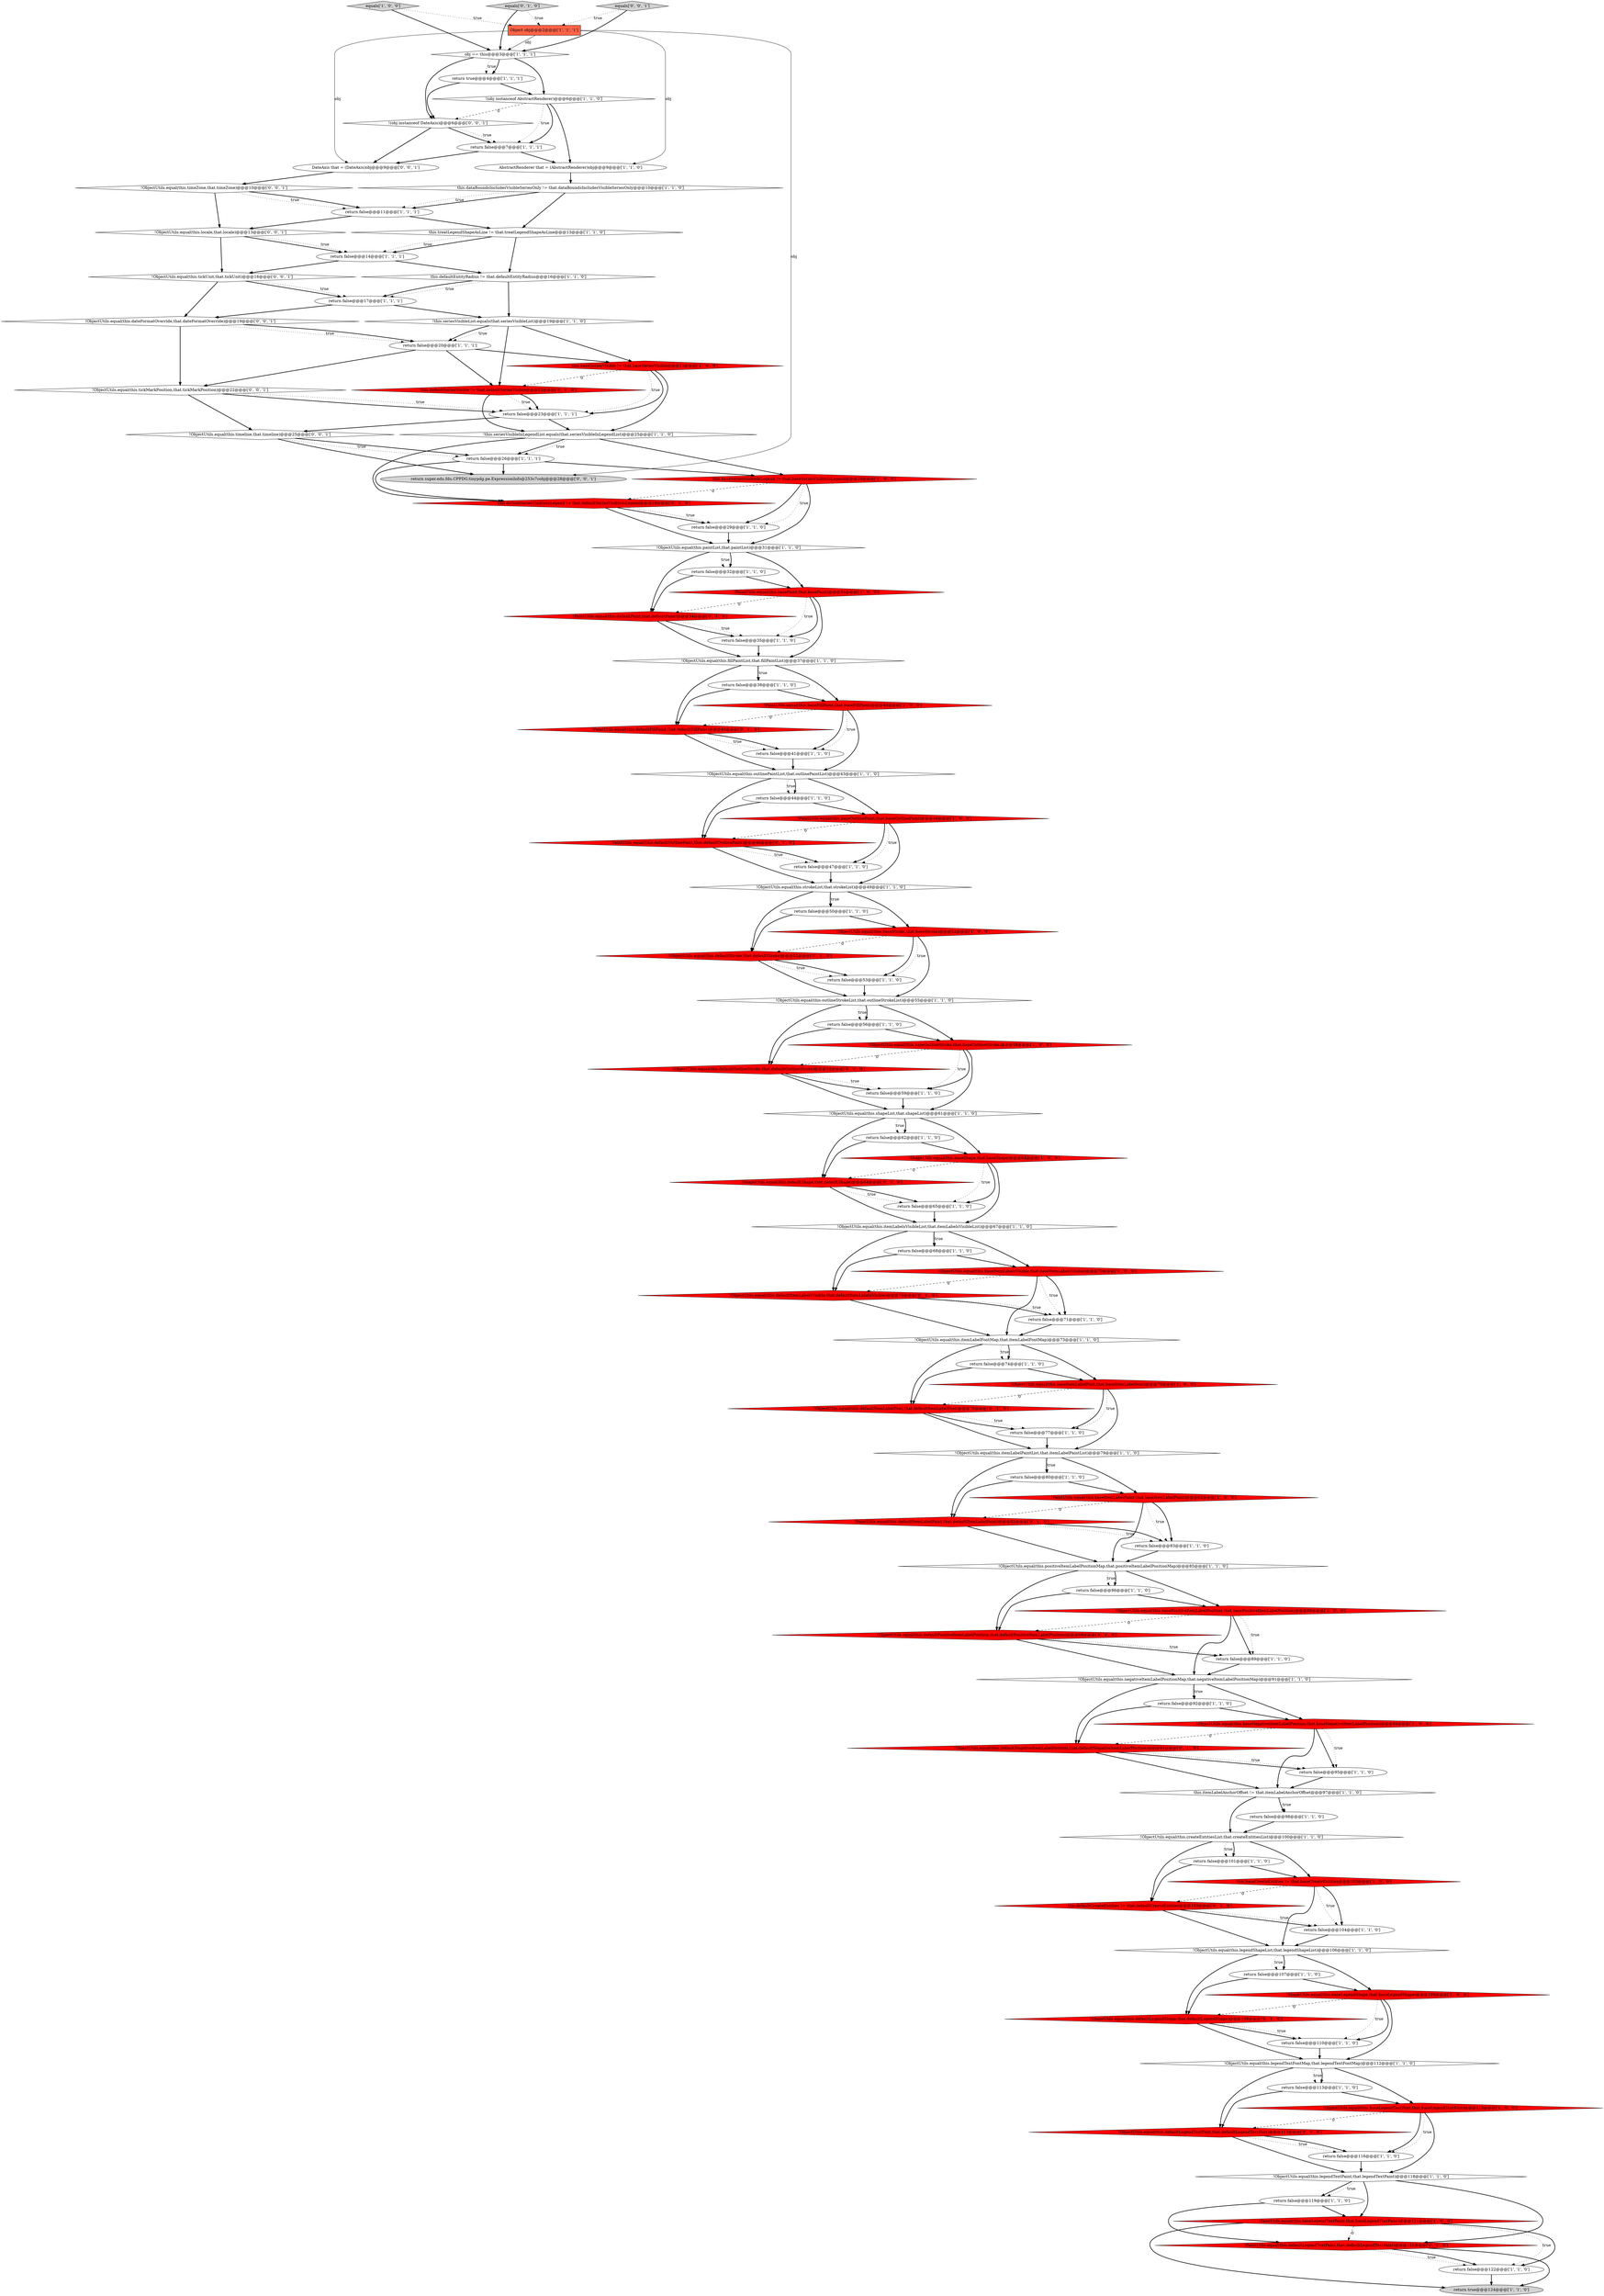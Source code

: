 digraph {
92 [style = filled, label = "!ObjectUtils.equal(this.defaultOutlineStroke,that.defaultOutlineStroke)@@@58@@@['0', '1', '0']", fillcolor = red, shape = diamond image = "AAA1AAABBB2BBB"];
94 [style = filled, label = "!ShapeUtils.equal(this.defaultShape,that.defaultShape)@@@64@@@['0', '1', '0']", fillcolor = red, shape = diamond image = "AAA1AAABBB2BBB"];
74 [style = filled, label = "Object obj@@@2@@@['1', '1', '1']", fillcolor = tomato, shape = box image = "AAA0AAABBB1BBB"];
96 [style = filled, label = "!PaintUtils.equal(this.defaultFillPaint,that.defaultFillPaint)@@@40@@@['0', '1', '0']", fillcolor = red, shape = diamond image = "AAA1AAABBB2BBB"];
75 [style = filled, label = "return false@@@110@@@['1', '1', '0']", fillcolor = white, shape = ellipse image = "AAA0AAABBB1BBB"];
63 [style = filled, label = "!ObjectUtils.equal(this.baseOutlineStroke,that.baseOutlineStroke)@@@58@@@['1', '0', '0']", fillcolor = red, shape = diamond image = "AAA1AAABBB1BBB"];
80 [style = filled, label = "return true@@@4@@@['1', '1', '1']", fillcolor = white, shape = ellipse image = "AAA0AAABBB1BBB"];
60 [style = filled, label = "return false@@@113@@@['1', '1', '0']", fillcolor = white, shape = ellipse image = "AAA0AAABBB1BBB"];
84 [style = filled, label = "equals['0', '1', '0']", fillcolor = lightgray, shape = diamond image = "AAA0AAABBB2BBB"];
104 [style = filled, label = "equals['0', '0', '1']", fillcolor = lightgray, shape = diamond image = "AAA0AAABBB3BBB"];
15 [style = filled, label = "!PaintUtils.equal(this.baseItemLabelPaint,that.baseItemLabelPaint)@@@82@@@['1', '0', '0']", fillcolor = red, shape = diamond image = "AAA1AAABBB1BBB"];
82 [style = filled, label = "return false@@@86@@@['1', '1', '0']", fillcolor = white, shape = ellipse image = "AAA0AAABBB1BBB"];
38 [style = filled, label = "!ObjectUtils.equal(this.basePositiveItemLabelPosition,that.basePositiveItemLabelPosition)@@@88@@@['1', '0', '0']", fillcolor = red, shape = diamond image = "AAA1AAABBB1BBB"];
77 [style = filled, label = "return false@@@71@@@['1', '1', '0']", fillcolor = white, shape = ellipse image = "AAA0AAABBB1BBB"];
19 [style = filled, label = "return false@@@59@@@['1', '1', '0']", fillcolor = white, shape = ellipse image = "AAA0AAABBB1BBB"];
49 [style = filled, label = "!ObjectUtils.equal(this.legendTextFontMap,that.legendTextFontMap)@@@112@@@['1', '1', '0']", fillcolor = white, shape = diamond image = "AAA0AAABBB1BBB"];
16 [style = filled, label = "return false@@@89@@@['1', '1', '0']", fillcolor = white, shape = ellipse image = "AAA0AAABBB1BBB"];
23 [style = filled, label = "return false@@@17@@@['1', '1', '1']", fillcolor = white, shape = ellipse image = "AAA0AAABBB1BBB"];
110 [style = filled, label = "!ObjectUtils.equal(this.locale,that.locale)@@@13@@@['0', '0', '1']", fillcolor = white, shape = diamond image = "AAA0AAABBB3BBB"];
33 [style = filled, label = "obj == this@@@3@@@['1', '1', '1']", fillcolor = white, shape = diamond image = "AAA0AAABBB1BBB"];
65 [style = filled, label = "!ObjectUtils.equal(this.legendTextPaint,that.legendTextPaint)@@@118@@@['1', '1', '0']", fillcolor = white, shape = diamond image = "AAA0AAABBB1BBB"];
81 [style = filled, label = "return false@@@83@@@['1', '1', '0']", fillcolor = white, shape = ellipse image = "AAA0AAABBB1BBB"];
67 [style = filled, label = "return false@@@104@@@['1', '1', '0']", fillcolor = white, shape = ellipse image = "AAA0AAABBB1BBB"];
45 [style = filled, label = "return false@@@119@@@['1', '1', '0']", fillcolor = white, shape = ellipse image = "AAA0AAABBB1BBB"];
101 [style = filled, label = "!ObjectUtils.equal(this.defaultStroke,that.defaultStroke)@@@52@@@['0', '1', '0']", fillcolor = red, shape = diamond image = "AAA1AAABBB2BBB"];
42 [style = filled, label = "return false@@@95@@@['1', '1', '0']", fillcolor = white, shape = ellipse image = "AAA0AAABBB1BBB"];
26 [style = filled, label = "!ObjectUtils.equal(this.baseLegendTextFont,that.baseLegendTextFont)@@@115@@@['1', '0', '0']", fillcolor = red, shape = diamond image = "AAA1AAABBB1BBB"];
11 [style = filled, label = "return false@@@41@@@['1', '1', '0']", fillcolor = white, shape = ellipse image = "AAA0AAABBB1BBB"];
111 [style = filled, label = "!(obj instanceof DateAxis)@@@6@@@['0', '0', '1']", fillcolor = white, shape = diamond image = "AAA0AAABBB3BBB"];
39 [style = filled, label = "return false@@@7@@@['1', '1', '1']", fillcolor = white, shape = ellipse image = "AAA0AAABBB1BBB"];
55 [style = filled, label = "return false@@@53@@@['1', '1', '0']", fillcolor = white, shape = ellipse image = "AAA0AAABBB1BBB"];
64 [style = filled, label = "!ObjectUtils.equal(this.itemLabelsVisibleList,that.itemLabelsVisibleList)@@@67@@@['1', '1', '0']", fillcolor = white, shape = diamond image = "AAA0AAABBB1BBB"];
90 [style = filled, label = "this.defaultSeriesVisible != that.defaultSeriesVisible@@@22@@@['0', '1', '0']", fillcolor = red, shape = diamond image = "AAA1AAABBB2BBB"];
72 [style = filled, label = "!ShapeUtils.equal(this.baseShape,that.baseShape)@@@64@@@['1', '0', '0']", fillcolor = red, shape = diamond image = "AAA1AAABBB1BBB"];
44 [style = filled, label = "!ObjectUtils.equal(this.paintList,that.paintList)@@@31@@@['1', '1', '0']", fillcolor = white, shape = diamond image = "AAA0AAABBB1BBB"];
107 [style = filled, label = "return super.edu.fdu.CPPDG.tinypdg.pe.ExpressionInfo@253c7cobj@@@28@@@['0', '0', '1']", fillcolor = lightgray, shape = ellipse image = "AAA0AAABBB3BBB"];
8 [style = filled, label = "return false@@@44@@@['1', '1', '0']", fillcolor = white, shape = ellipse image = "AAA0AAABBB1BBB"];
100 [style = filled, label = "!ObjectUtils.equal(this.defaultPositiveItemLabelPosition,that.defaultPositiveItemLabelPosition)@@@88@@@['0', '1', '0']", fillcolor = red, shape = diamond image = "AAA1AAABBB2BBB"];
87 [style = filled, label = "!PaintUtils.equal(this.defaultLegendTextPaint,that.defaultLegendTextPaint)@@@121@@@['0', '1', '0']", fillcolor = red, shape = diamond image = "AAA1AAABBB2BBB"];
98 [style = filled, label = "!PaintUtils.equal(this.defaultItemLabelPaint,that.defaultItemLabelPaint)@@@82@@@['0', '1', '0']", fillcolor = red, shape = diamond image = "AAA1AAABBB2BBB"];
93 [style = filled, label = "!PaintUtils.equal(this.defaultPaint,that.defaultPaint)@@@34@@@['0', '1', '0']", fillcolor = red, shape = diamond image = "AAA1AAABBB2BBB"];
13 [style = filled, label = "!ObjectUtils.equal(this.createEntitiesList,that.createEntitiesList)@@@100@@@['1', '1', '0']", fillcolor = white, shape = diamond image = "AAA0AAABBB1BBB"];
78 [style = filled, label = "!ObjectUtils.equal(this.legendShapeList,that.legendShapeList)@@@106@@@['1', '1', '0']", fillcolor = white, shape = diamond image = "AAA0AAABBB1BBB"];
83 [style = filled, label = "!PaintUtils.equal(this.baseOutlinePaint,that.baseOutlinePaint)@@@46@@@['1', '0', '0']", fillcolor = red, shape = diamond image = "AAA1AAABBB1BBB"];
1 [style = filled, label = "!ObjectUtils.equal(this.strokeList,that.strokeList)@@@49@@@['1', '1', '0']", fillcolor = white, shape = diamond image = "AAA0AAABBB1BBB"];
46 [style = filled, label = "return false@@@26@@@['1', '1', '1']", fillcolor = white, shape = ellipse image = "AAA0AAABBB1BBB"];
6 [style = filled, label = "return false@@@47@@@['1', '1', '0']", fillcolor = white, shape = ellipse image = "AAA0AAABBB1BBB"];
59 [style = filled, label = "return false@@@80@@@['1', '1', '0']", fillcolor = white, shape = ellipse image = "AAA0AAABBB1BBB"];
0 [style = filled, label = "!ObjectUtils.equal(this.outlineStrokeList,that.outlineStrokeList)@@@55@@@['1', '1', '0']", fillcolor = white, shape = diamond image = "AAA0AAABBB1BBB"];
9 [style = filled, label = "!ObjectUtils.equal(this.baseNegativeItemLabelPosition,that.baseNegativeItemLabelPosition)@@@94@@@['1', '0', '0']", fillcolor = red, shape = diamond image = "AAA1AAABBB1BBB"];
97 [style = filled, label = "!ObjectUtils.equal(this.defaultNegativeItemLabelPosition,that.defaultNegativeItemLabelPosition)@@@94@@@['0', '1', '0']", fillcolor = red, shape = diamond image = "AAA1AAABBB2BBB"];
31 [style = filled, label = "!this.seriesVisibleInLegendList.equals(that.seriesVisibleInLegendList)@@@25@@@['1', '1', '0']", fillcolor = white, shape = diamond image = "AAA0AAABBB1BBB"];
24 [style = filled, label = "!ObjectUtils.equal(this.fillPaintList,that.fillPaintList)@@@37@@@['1', '1', '0']", fillcolor = white, shape = diamond image = "AAA0AAABBB1BBB"];
2 [style = filled, label = "!ObjectUtils.equal(this.shapeList,that.shapeList)@@@61@@@['1', '1', '0']", fillcolor = white, shape = diamond image = "AAA0AAABBB1BBB"];
56 [style = filled, label = "this.treatLegendShapeAsLine != that.treatLegendShapeAsLine@@@13@@@['1', '1', '0']", fillcolor = white, shape = diamond image = "AAA0AAABBB1BBB"];
52 [style = filled, label = "return false@@@65@@@['1', '1', '0']", fillcolor = white, shape = ellipse image = "AAA0AAABBB1BBB"];
51 [style = filled, label = "return false@@@56@@@['1', '1', '0']", fillcolor = white, shape = ellipse image = "AAA0AAABBB1BBB"];
102 [style = filled, label = "!ObjectUtils.equal(this.timeline,that.timeline)@@@25@@@['0', '0', '1']", fillcolor = white, shape = diamond image = "AAA0AAABBB3BBB"];
10 [style = filled, label = "return false@@@35@@@['1', '1', '0']", fillcolor = white, shape = ellipse image = "AAA0AAABBB1BBB"];
41 [style = filled, label = "return false@@@77@@@['1', '1', '0']", fillcolor = white, shape = ellipse image = "AAA0AAABBB1BBB"];
35 [style = filled, label = "!ObjectUtils.equal(this.baseItemLabelsVisible,that.baseItemLabelsVisible)@@@70@@@['1', '0', '0']", fillcolor = red, shape = diamond image = "AAA1AAABBB1BBB"];
106 [style = filled, label = "DateAxis that = (DateAxis)obj@@@9@@@['0', '0', '1']", fillcolor = white, shape = ellipse image = "AAA0AAABBB3BBB"];
34 [style = filled, label = "return false@@@14@@@['1', '1', '1']", fillcolor = white, shape = ellipse image = "AAA0AAABBB1BBB"];
30 [style = filled, label = "this.baseCreateEntities != that.baseCreateEntities@@@103@@@['1', '0', '0']", fillcolor = red, shape = diamond image = "AAA1AAABBB1BBB"];
66 [style = filled, label = "!this.seriesVisibleList.equals(that.seriesVisibleList)@@@19@@@['1', '1', '0']", fillcolor = white, shape = diamond image = "AAA0AAABBB1BBB"];
4 [style = filled, label = "AbstractRenderer that = (AbstractRenderer)obj@@@9@@@['1', '1', '0']", fillcolor = white, shape = ellipse image = "AAA0AAABBB1BBB"];
99 [style = filled, label = "this.defaultCreateEntities != that.defaultCreateEntities@@@103@@@['0', '1', '0']", fillcolor = red, shape = diamond image = "AAA1AAABBB2BBB"];
61 [style = filled, label = "return false@@@62@@@['1', '1', '0']", fillcolor = white, shape = ellipse image = "AAA0AAABBB1BBB"];
79 [style = filled, label = "return false@@@20@@@['1', '1', '1']", fillcolor = white, shape = ellipse image = "AAA0AAABBB1BBB"];
58 [style = filled, label = "return false@@@38@@@['1', '1', '0']", fillcolor = white, shape = ellipse image = "AAA0AAABBB1BBB"];
108 [style = filled, label = "!ObjectUtils.equal(this.timeZone,that.timeZone)@@@10@@@['0', '0', '1']", fillcolor = white, shape = diamond image = "AAA0AAABBB3BBB"];
12 [style = filled, label = "return false@@@29@@@['1', '1', '0']", fillcolor = white, shape = ellipse image = "AAA0AAABBB1BBB"];
21 [style = filled, label = "return false@@@11@@@['1', '1', '1']", fillcolor = white, shape = ellipse image = "AAA0AAABBB1BBB"];
37 [style = filled, label = "!PaintUtils.equal(this.baseFillPaint,that.baseFillPaint)@@@40@@@['1', '0', '0']", fillcolor = red, shape = diamond image = "AAA1AAABBB1BBB"];
68 [style = filled, label = "!PaintUtils.equal(this.basePaint,that.basePaint)@@@34@@@['1', '0', '0']", fillcolor = red, shape = diamond image = "AAA1AAABBB1BBB"];
69 [style = filled, label = "!ObjectUtils.equal(this.baseStroke,that.baseStroke)@@@52@@@['1', '0', '0']", fillcolor = red, shape = diamond image = "AAA1AAABBB1BBB"];
109 [style = filled, label = "!ObjectUtils.equal(this.tickUnit,that.tickUnit)@@@16@@@['0', '0', '1']", fillcolor = white, shape = diamond image = "AAA0AAABBB3BBB"];
95 [style = filled, label = "!ObjectUtils.equal(this.defaultItemLabelFont,that.defaultItemLabelFont)@@@76@@@['0', '1', '0']", fillcolor = red, shape = diamond image = "AAA1AAABBB2BBB"];
14 [style = filled, label = "!ShapeUtils.equal(this.baseLegendShape,that.baseLegendShape)@@@109@@@['1', '0', '0']", fillcolor = red, shape = diamond image = "AAA1AAABBB1BBB"];
70 [style = filled, label = "return false@@@107@@@['1', '1', '0']", fillcolor = white, shape = ellipse image = "AAA0AAABBB1BBB"];
22 [style = filled, label = "!ObjectUtils.equal(this.itemLabelFontMap,that.itemLabelFontMap)@@@73@@@['1', '1', '0']", fillcolor = white, shape = diamond image = "AAA0AAABBB1BBB"];
17 [style = filled, label = "!(obj instanceof AbstractRenderer)@@@6@@@['1', '1', '0']", fillcolor = white, shape = diamond image = "AAA0AAABBB1BBB"];
27 [style = filled, label = "!PaintUtils.equal(this.baseLegendTextPaint,that.baseLegendTextPaint)@@@121@@@['1', '0', '0']", fillcolor = red, shape = diamond image = "AAA1AAABBB1BBB"];
76 [style = filled, label = "!ObjectUtils.equal(this.positiveItemLabelPositionMap,that.positiveItemLabelPositionMap)@@@85@@@['1', '1', '0']", fillcolor = white, shape = diamond image = "AAA0AAABBB1BBB"];
25 [style = filled, label = "this.dataBoundsIncludesVisibleSeriesOnly != that.dataBoundsIncludesVisibleSeriesOnly@@@10@@@['1', '1', '0']", fillcolor = white, shape = diamond image = "AAA0AAABBB1BBB"];
29 [style = filled, label = "return true@@@124@@@['1', '1', '0']", fillcolor = lightgray, shape = ellipse image = "AAA0AAABBB1BBB"];
88 [style = filled, label = "!PaintUtils.equal(this.defaultOutlinePaint,that.defaultOutlinePaint)@@@46@@@['0', '1', '0']", fillcolor = red, shape = diamond image = "AAA1AAABBB2BBB"];
105 [style = filled, label = "!ObjectUtils.equal(this.tickMarkPosition,that.tickMarkPosition)@@@22@@@['0', '0', '1']", fillcolor = white, shape = diamond image = "AAA0AAABBB3BBB"];
43 [style = filled, label = "return false@@@98@@@['1', '1', '0']", fillcolor = white, shape = ellipse image = "AAA0AAABBB1BBB"];
103 [style = filled, label = "!ObjectUtils.equal(this.dateFormatOverride,that.dateFormatOverride)@@@19@@@['0', '0', '1']", fillcolor = white, shape = diamond image = "AAA0AAABBB3BBB"];
54 [style = filled, label = "this.baseSeriesVisibleInLegend != that.baseSeriesVisibleInLegend@@@28@@@['1', '0', '0']", fillcolor = red, shape = diamond image = "AAA1AAABBB1BBB"];
85 [style = filled, label = "!ObjectUtils.equal(this.defaultItemLabelsVisible,that.defaultItemLabelsVisible)@@@70@@@['0', '1', '0']", fillcolor = red, shape = diamond image = "AAA1AAABBB2BBB"];
47 [style = filled, label = "return false@@@68@@@['1', '1', '0']", fillcolor = white, shape = ellipse image = "AAA0AAABBB1BBB"];
28 [style = filled, label = "equals['1', '0', '0']", fillcolor = lightgray, shape = diamond image = "AAA0AAABBB1BBB"];
50 [style = filled, label = "return false@@@122@@@['1', '1', '0']", fillcolor = white, shape = ellipse image = "AAA0AAABBB1BBB"];
20 [style = filled, label = "!ObjectUtils.equal(this.itemLabelPaintList,that.itemLabelPaintList)@@@79@@@['1', '1', '0']", fillcolor = white, shape = diamond image = "AAA0AAABBB1BBB"];
5 [style = filled, label = "this.baseSeriesVisible != that.baseSeriesVisible@@@22@@@['1', '0', '0']", fillcolor = red, shape = diamond image = "AAA1AAABBB1BBB"];
89 [style = filled, label = "!ShapeUtils.equal(this.defaultLegendShape,that.defaultLegendShape)@@@109@@@['0', '1', '0']", fillcolor = red, shape = diamond image = "AAA1AAABBB2BBB"];
40 [style = filled, label = "return false@@@101@@@['1', '1', '0']", fillcolor = white, shape = ellipse image = "AAA0AAABBB1BBB"];
91 [style = filled, label = "this.defaultSeriesVisibleInLegend != that.defaultSeriesVisibleInLegend@@@28@@@['0', '1', '0']", fillcolor = red, shape = diamond image = "AAA1AAABBB2BBB"];
48 [style = filled, label = "return false@@@116@@@['1', '1', '0']", fillcolor = white, shape = ellipse image = "AAA0AAABBB1BBB"];
62 [style = filled, label = "!ObjectUtils.equal(this.baseItemLabelFont,that.baseItemLabelFont)@@@76@@@['1', '0', '0']", fillcolor = red, shape = diamond image = "AAA1AAABBB1BBB"];
71 [style = filled, label = "!ObjectUtils.equal(this.outlinePaintList,that.outlinePaintList)@@@43@@@['1', '1', '0']", fillcolor = white, shape = diamond image = "AAA0AAABBB1BBB"];
57 [style = filled, label = "return false@@@50@@@['1', '1', '0']", fillcolor = white, shape = ellipse image = "AAA0AAABBB1BBB"];
3 [style = filled, label = "return false@@@92@@@['1', '1', '0']", fillcolor = white, shape = ellipse image = "AAA0AAABBB1BBB"];
18 [style = filled, label = "return false@@@32@@@['1', '1', '0']", fillcolor = white, shape = ellipse image = "AAA0AAABBB1BBB"];
53 [style = filled, label = "return false@@@74@@@['1', '1', '0']", fillcolor = white, shape = ellipse image = "AAA0AAABBB1BBB"];
86 [style = filled, label = "!ObjectUtils.equal(this.defaultLegendTextFont,that.defaultLegendTextFont)@@@115@@@['0', '1', '0']", fillcolor = red, shape = diamond image = "AAA1AAABBB2BBB"];
7 [style = filled, label = "this.defaultEntityRadius != that.defaultEntityRadius@@@16@@@['1', '1', '0']", fillcolor = white, shape = diamond image = "AAA0AAABBB1BBB"];
32 [style = filled, label = "return false@@@23@@@['1', '1', '1']", fillcolor = white, shape = ellipse image = "AAA0AAABBB1BBB"];
73 [style = filled, label = "this.itemLabelAnchorOffset != that.itemLabelAnchorOffset@@@97@@@['1', '1', '0']", fillcolor = white, shape = diamond image = "AAA0AAABBB1BBB"];
36 [style = filled, label = "!ObjectUtils.equal(this.negativeItemLabelPositionMap,that.negativeItemLabelPositionMap)@@@91@@@['1', '1', '0']", fillcolor = white, shape = diamond image = "AAA0AAABBB1BBB"];
27->87 [style = dashed, label="0"];
35->77 [style = bold, label=""];
1->69 [style = bold, label=""];
83->88 [style = dashed, label="0"];
98->81 [style = dotted, label="true"];
68->10 [style = bold, label=""];
62->95 [style = dashed, label="0"];
52->64 [style = bold, label=""];
56->34 [style = bold, label=""];
12->44 [style = bold, label=""];
4->25 [style = bold, label=""];
37->11 [style = bold, label=""];
39->106 [style = bold, label=""];
63->92 [style = dashed, label="0"];
68->24 [style = bold, label=""];
69->0 [style = bold, label=""];
10->24 [style = bold, label=""];
5->32 [style = dotted, label="true"];
8->88 [style = bold, label=""];
78->70 [style = bold, label=""];
84->33 [style = bold, label=""];
105->32 [style = dotted, label="true"];
24->58 [style = bold, label=""];
45->27 [style = bold, label=""];
31->91 [style = bold, label=""];
76->100 [style = bold, label=""];
106->108 [style = bold, label=""];
17->111 [style = dashed, label="0"];
24->96 [style = bold, label=""];
91->44 [style = bold, label=""];
92->2 [style = bold, label=""];
49->60 [style = dotted, label="true"];
82->100 [style = bold, label=""];
41->20 [style = bold, label=""];
102->46 [style = bold, label=""];
95->41 [style = dotted, label="true"];
69->55 [style = bold, label=""];
2->61 [style = bold, label=""];
111->106 [style = bold, label=""];
63->19 [style = dotted, label="true"];
26->86 [style = dashed, label="0"];
30->78 [style = bold, label=""];
26->65 [style = bold, label=""];
20->59 [style = dotted, label="true"];
38->16 [style = dotted, label="true"];
91->12 [style = bold, label=""];
21->56 [style = bold, label=""];
65->87 [style = bold, label=""];
92->19 [style = dotted, label="true"];
103->79 [style = dotted, label="true"];
83->6 [style = bold, label=""];
46->54 [style = bold, label=""];
1->101 [style = bold, label=""];
94->52 [style = bold, label=""];
104->33 [style = bold, label=""];
101->55 [style = bold, label=""];
38->100 [style = dashed, label="0"];
97->42 [style = bold, label=""];
76->82 [style = dotted, label="true"];
11->71 [style = bold, label=""];
57->101 [style = bold, label=""];
103->79 [style = bold, label=""];
88->6 [style = dotted, label="true"];
44->18 [style = bold, label=""];
31->46 [style = bold, label=""];
56->7 [style = bold, label=""];
74->33 [style = solid, label="obj"];
87->29 [style = bold, label=""];
110->34 [style = bold, label=""];
23->103 [style = bold, label=""];
109->23 [style = bold, label=""];
20->15 [style = bold, label=""];
14->75 [style = bold, label=""];
25->21 [style = bold, label=""];
17->39 [style = dotted, label="true"];
33->80 [style = dotted, label="true"];
25->21 [style = dotted, label="true"];
88->6 [style = bold, label=""];
88->1 [style = bold, label=""];
18->68 [style = bold, label=""];
20->98 [style = bold, label=""];
50->29 [style = bold, label=""];
54->12 [style = dotted, label="true"];
101->0 [style = bold, label=""];
78->89 [style = bold, label=""];
37->96 [style = dashed, label="0"];
73->43 [style = bold, label=""];
30->67 [style = bold, label=""];
96->11 [style = bold, label=""];
36->9 [style = bold, label=""];
65->45 [style = bold, label=""];
85->77 [style = bold, label=""];
34->109 [style = bold, label=""];
83->6 [style = dotted, label="true"];
109->23 [style = dotted, label="true"];
108->110 [style = bold, label=""];
54->12 [style = bold, label=""];
63->2 [style = bold, label=""];
15->76 [style = bold, label=""];
72->52 [style = bold, label=""];
15->81 [style = bold, label=""];
100->16 [style = bold, label=""];
69->55 [style = dotted, label="true"];
76->38 [style = bold, label=""];
99->67 [style = bold, label=""];
5->90 [style = dashed, label="0"];
96->71 [style = bold, label=""];
13->40 [style = bold, label=""];
19->2 [style = bold, label=""];
90->31 [style = bold, label=""];
9->42 [style = dotted, label="true"];
64->85 [style = bold, label=""];
66->79 [style = dotted, label="true"];
95->41 [style = bold, label=""];
56->34 [style = dotted, label="true"];
39->4 [style = bold, label=""];
45->87 [style = bold, label=""];
73->13 [style = bold, label=""];
8->83 [style = bold, label=""];
64->35 [style = bold, label=""];
15->98 [style = dashed, label="0"];
22->53 [style = dotted, label="true"];
62->20 [style = bold, label=""];
43->13 [style = bold, label=""];
51->92 [style = bold, label=""];
98->76 [style = bold, label=""];
104->74 [style = dotted, label="true"];
65->27 [style = bold, label=""];
109->103 [style = bold, label=""];
7->23 [style = dotted, label="true"];
82->38 [style = bold, label=""];
61->94 [style = bold, label=""];
93->10 [style = dotted, label="true"];
36->3 [style = dotted, label="true"];
54->44 [style = bold, label=""];
110->109 [style = bold, label=""];
17->39 [style = bold, label=""];
7->23 [style = bold, label=""];
44->68 [style = bold, label=""];
44->18 [style = dotted, label="true"];
85->77 [style = dotted, label="true"];
31->46 [style = dotted, label="true"];
68->10 [style = dotted, label="true"];
0->51 [style = dotted, label="true"];
95->20 [style = bold, label=""];
91->12 [style = dotted, label="true"];
79->105 [style = bold, label=""];
87->50 [style = dotted, label="true"];
13->40 [style = dotted, label="true"];
27->29 [style = bold, label=""];
76->82 [style = bold, label=""];
53->95 [style = bold, label=""];
86->65 [style = bold, label=""];
71->8 [style = dotted, label="true"];
26->48 [style = bold, label=""];
13->99 [style = bold, label=""];
24->58 [style = dotted, label="true"];
108->21 [style = bold, label=""];
35->77 [style = dotted, label="true"];
72->52 [style = dotted, label="true"];
32->31 [style = bold, label=""];
72->64 [style = bold, label=""];
58->96 [style = bold, label=""];
57->69 [style = bold, label=""];
73->43 [style = dotted, label="true"];
71->83 [style = bold, label=""];
51->63 [style = bold, label=""];
7->66 [style = bold, label=""];
61->72 [style = bold, label=""];
99->78 [style = bold, label=""];
102->107 [style = bold, label=""];
86->48 [style = dotted, label="true"];
16->36 [style = bold, label=""];
94->64 [style = bold, label=""];
78->70 [style = dotted, label="true"];
74->4 [style = solid, label="obj"];
102->46 [style = dotted, label="true"];
9->42 [style = bold, label=""];
59->98 [style = bold, label=""];
98->81 [style = bold, label=""];
60->86 [style = bold, label=""];
37->11 [style = dotted, label="true"];
70->14 [style = bold, label=""];
3->97 [style = bold, label=""];
74->106 [style = solid, label="obj"];
100->16 [style = dotted, label="true"];
15->81 [style = dotted, label="true"];
84->74 [style = dotted, label="true"];
30->67 [style = dotted, label="true"];
38->16 [style = bold, label=""];
18->93 [style = bold, label=""];
58->37 [style = bold, label=""];
83->1 [style = bold, label=""];
36->97 [style = bold, label=""];
72->94 [style = dashed, label="0"];
2->94 [style = bold, label=""];
67->78 [style = bold, label=""];
33->80 [style = bold, label=""];
89->75 [style = bold, label=""];
77->22 [style = bold, label=""];
0->92 [style = bold, label=""];
23->66 [style = bold, label=""];
53->62 [style = bold, label=""];
5->32 [style = bold, label=""];
3->9 [style = bold, label=""];
6->1 [style = bold, label=""];
90->32 [style = dotted, label="true"];
62->41 [style = bold, label=""];
87->50 [style = bold, label=""];
1->57 [style = bold, label=""];
71->88 [style = bold, label=""];
65->45 [style = dotted, label="true"];
14->75 [style = dotted, label="true"];
85->22 [style = bold, label=""];
92->19 [style = bold, label=""];
111->39 [style = bold, label=""];
37->71 [style = bold, label=""];
49->60 [style = bold, label=""];
66->5 [style = bold, label=""];
68->93 [style = dashed, label="0"];
30->99 [style = dashed, label="0"];
0->63 [style = bold, label=""];
27->50 [style = dotted, label="true"];
40->30 [style = bold, label=""];
75->49 [style = bold, label=""];
62->41 [style = dotted, label="true"];
79->90 [style = bold, label=""];
71->8 [style = bold, label=""];
64->47 [style = dotted, label="true"];
89->75 [style = dotted, label="true"];
17->4 [style = bold, label=""];
2->61 [style = dotted, label="true"];
93->24 [style = bold, label=""];
31->54 [style = bold, label=""];
78->14 [style = bold, label=""];
33->17 [style = bold, label=""];
105->102 [style = bold, label=""];
2->72 [style = bold, label=""];
97->73 [style = bold, label=""];
100->36 [style = bold, label=""];
44->93 [style = bold, label=""];
47->85 [style = bold, label=""];
105->32 [style = bold, label=""];
69->101 [style = dashed, label="0"];
94->52 [style = dotted, label="true"];
97->42 [style = dotted, label="true"];
14->49 [style = bold, label=""];
70->89 [style = bold, label=""];
25->56 [style = bold, label=""];
60->26 [style = bold, label=""];
59->15 [style = bold, label=""];
35->22 [style = bold, label=""];
26->48 [style = dotted, label="true"];
46->91 [style = bold, label=""];
22->95 [style = bold, label=""];
89->49 [style = bold, label=""];
35->85 [style = dashed, label="0"];
9->73 [style = bold, label=""];
101->55 [style = dotted, label="true"];
90->32 [style = bold, label=""];
34->7 [style = bold, label=""];
86->48 [style = bold, label=""];
38->36 [style = bold, label=""];
21->110 [style = bold, label=""];
55->0 [style = bold, label=""];
13->30 [style = bold, label=""];
93->10 [style = bold, label=""];
80->111 [style = bold, label=""];
63->19 [style = bold, label=""];
47->35 [style = bold, label=""];
110->34 [style = dotted, label="true"];
96->11 [style = dotted, label="true"];
79->5 [style = bold, label=""];
22->53 [style = bold, label=""];
103->105 [style = bold, label=""];
54->91 [style = dashed, label="0"];
28->33 [style = bold, label=""];
5->31 [style = bold, label=""];
22->62 [style = bold, label=""];
64->47 [style = bold, label=""];
46->107 [style = bold, label=""];
108->21 [style = dotted, label="true"];
0->51 [style = bold, label=""];
20->59 [style = bold, label=""];
81->76 [style = bold, label=""];
24->37 [style = bold, label=""];
27->50 [style = bold, label=""];
40->99 [style = bold, label=""];
9->97 [style = dashed, label="0"];
80->17 [style = bold, label=""];
1->57 [style = dotted, label="true"];
99->67 [style = dotted, label="true"];
111->39 [style = dotted, label="true"];
33->111 [style = bold, label=""];
48->65 [style = bold, label=""];
49->26 [style = bold, label=""];
74->107 [style = solid, label="obj"];
42->73 [style = bold, label=""];
28->74 [style = dotted, label="true"];
66->90 [style = bold, label=""];
32->102 [style = bold, label=""];
66->79 [style = bold, label=""];
14->89 [style = dashed, label="0"];
49->86 [style = bold, label=""];
36->3 [style = bold, label=""];
}
